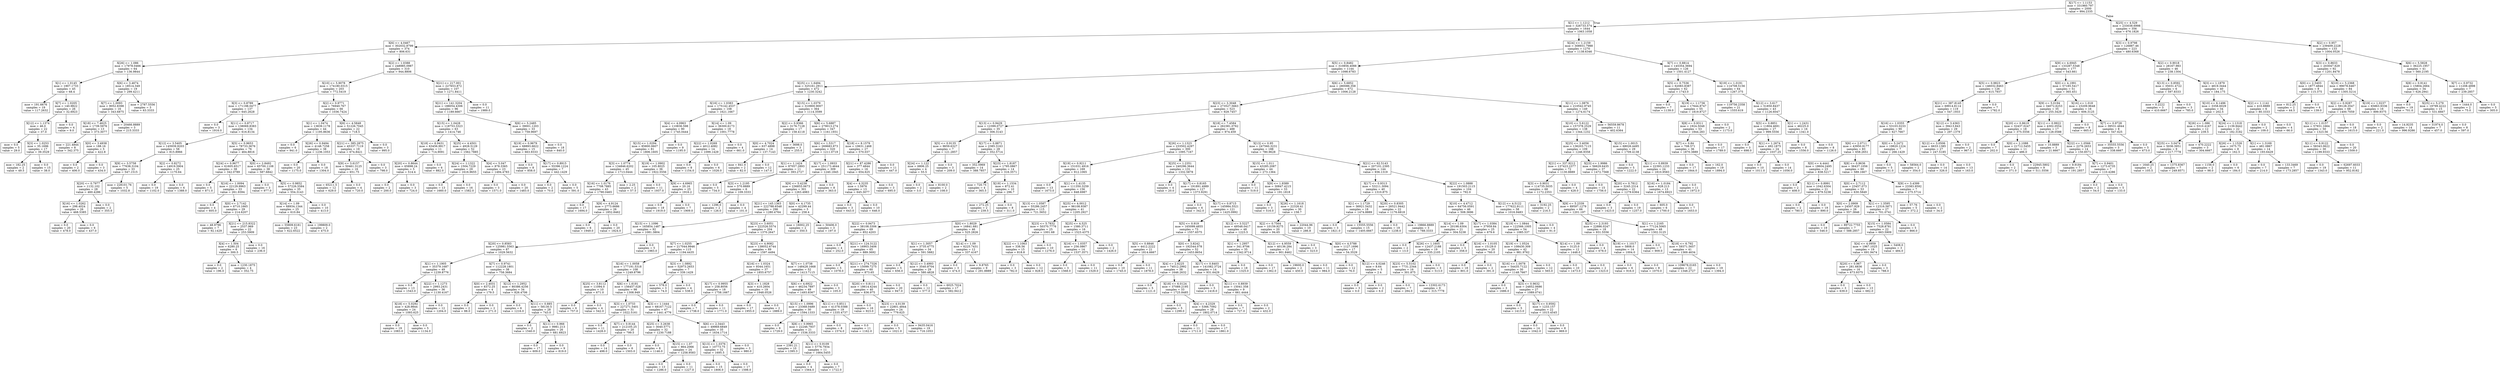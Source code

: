digraph Tree {
node [shape=box] ;
0 [label="X[17] <= 1.1153\nmse = 331960.797\nsamples = 2000\nvalue = 994.2335"] ;
1 [label="X[1] <= 1.1212\nmse = 326733.574\nsamples = 1644\nvalue = 1063.1058"] ;
0 -> 1 [labeldistance=2.5, labelangle=45, headlabel="True"] ;
2 [label="X[6] <= 4.0467\nmse = 302032.8799\nsamples = 374\nvalue = 806.631"] ;
1 -> 2 ;
3 [label="X[26] <= 1.086\nmse = 17978.0466\nsamples = 64\nvalue = 136.9844"] ;
2 -> 3 ;
4 [label="X[1] <= 1.0145\nmse = 1907.1733\nsamples = 45\nvalue = 68.4"] ;
3 -> 4 ;
5 [label="mse = 191.6676\nsamples = 19\nvalue = 117.2632"] ;
4 -> 5 ;
6 [label="X[7] <= 1.0205\nmse = 140.9822\nsamples = 26\nvalue = 32.6923"] ;
4 -> 6 ;
7 [label="X[12] <= 1.1374\nmse = 46.0\nsamples = 22\nvalue = 37.0"] ;
6 -> 7 ;
8 [label="mse = 0.0\nsamples = 5\nvalue = 29.0"] ;
7 -> 8 ;
9 [label="X[3] <= 1.0253\nmse = 35.1696\nsamples = 17\nvalue = 39.3529"] ;
7 -> 9 ;
10 [label="mse = 182.25\nsamples = 2\nvalue = 49.5"] ;
9 -> 10 ;
11 [label="mse = 0.0\nsamples = 15\nvalue = 38.0"] ;
9 -> 11 ;
12 [label="mse = 0.0\nsamples = 4\nvalue = 9.0"] ;
6 -> 12 ;
13 [label="X[6] <= 3.4674\nmse = 18514.349\nsamples = 19\nvalue = 299.4211"] ;
3 -> 13 ;
14 [label="X[7] <= 1.0093\nmse = 9052.8398\nsamples = 16\nvalue = 343.6875"] ;
13 -> 14 ;
15 [label="X[18] <= 7.4625\nmse = 1739.5976\nsamples = 13\nvalue = 373.3077"] ;
14 -> 15 ;
16 [label="mse = 221.4844\nsamples = 8\nvalue = 342.375"] ;
15 -> 16 ;
17 [label="X[0] <= 3.4938\nmse = 188.16\nsamples = 5\nvalue = 422.8"] ;
15 -> 17 ;
18 [label="mse = 0.0\nsamples = 2\nvalue = 406.0"] ;
17 -> 18 ;
19 [label="mse = 0.0\nsamples = 3\nvalue = 434.0"] ;
17 -> 19 ;
20 [label="mse = 20466.8889\nsamples = 3\nvalue = 215.3333"] ;
14 -> 20 ;
21 [label="mse = 2787.5556\nsamples = 3\nvalue = 63.3333"] ;
13 -> 21 ;
22 [label="X[2] <= 1.0388\nmse = 248985.0987\nsamples = 310\nvalue = 944.8806"] ;
2 -> 22 ;
23 [label="X[10] <= 5.9078\nmse = 174180.0315\nsamples = 203\nvalue = 772.5419"] ;
22 -> 23 ;
24 [label="X[3] <= 0.8789\nmse = 171198.0477\nsamples = 137\nvalue = 645.2628"] ;
23 -> 24 ;
25 [label="mse = 0.0\nsamples = 3\nvalue = 1916.0"] ;
24 -> 25 ;
26 [label="X[11] <= 0.8717\nmse = 138069.8383\nsamples = 134\nvalue = 616.8134"] ;
24 -> 26 ;
27 [label="X[12] <= 3.5405\nmse = 145939.9203\nsamples = 58\nvalue = 815.8966"] ;
26 -> 27 ;
28 [label="X[9] <= 3.5758\nmse = 77638.3104\nsamples = 33\nvalue = 547.1515"] ;
27 -> 28 ;
29 [label="X[20] <= 0.7977\nmse = 1132.102\nsamples = 28\nvalue = 460.4286"] ;
28 -> 29 ;
30 [label="X[16] <= 1.0262\nmse = 298.4024\nsamples = 26\nvalue = 468.5385"] ;
29 -> 30 ;
31 [label="mse = 0.0\nsamples = 20\nvalue = 478.0"] ;
30 -> 31 ;
32 [label="mse = 0.0\nsamples = 6\nvalue = 437.0"] ;
30 -> 32 ;
33 [label="mse = 0.0\nsamples = 2\nvalue = 355.0"] ;
29 -> 33 ;
34 [label="mse = 228101.76\nsamples = 5\nvalue = 1032.8"] ;
28 -> 34 ;
35 [label="X[2] <= 0.8272\nmse = 14919.5904\nsamples = 25\nvalue = 1170.64"] ;
27 -> 35 ;
36 [label="mse = 0.0\nsamples = 19\nvalue = 1102.0"] ;
35 -> 36 ;
37 [label="mse = 0.0\nsamples = 6\nvalue = 1388.0"] ;
35 -> 37 ;
38 [label="X[5] <= 0.9653\nmse = 78733.3676\nsamples = 76\nvalue = 464.8816"] ;
26 -> 38 ;
39 [label="X[24] <= 0.9677\nmse = 61605.6517\nsamples = 38\nvalue = 342.0789"] ;
38 -> 39 ;
40 [label="mse = 0.0\nsamples = 5\nvalue = 871.0"] ;
39 -> 40 ;
41 [label="X[16] <= 1.0094\nmse = 22129.9963\nsamples = 33\nvalue = 261.9394"] ;
39 -> 41 ;
42 [label="mse = 0.0\nsamples = 4\nvalue = 605.0"] ;
41 -> 42 ;
43 [label="X[0] <= 2.7142\nmse = 6710.1665\nsamples = 29\nvalue = 214.6207"] ;
41 -> 43 ;
44 [label="mse = 48.9796\nsamples = 7\nvalue = 92.1429"] ;
43 -> 44 ;
45 [label="X[21] <= 215.8322\nmse = 2537.969\nsamples = 22\nvalue = 253.5909"] ;
43 -> 45 ;
46 [label="X[4] <= 1.504\nmse = 6280.25\nsamples = 6\nvalue = 300.5"] ;
45 -> 46 ;
47 [label="mse = 0.0\nsamples = 2\nvalue = 196.0"] ;
46 -> 47 ;
48 [label="mse = 1230.1875\nsamples = 4\nvalue = 352.75"] ;
46 -> 48 ;
49 [label="mse = 0.0\nsamples = 16\nvalue = 236.0"] ;
45 -> 49 ;
50 [label="X[0] <= 2.8492\nmse = 65700.1108\nsamples = 38\nvalue = 587.6842"] ;
38 -> 50 ;
51 [label="mse = 0.0\nsamples = 3\nvalue = 977.0"] ;
50 -> 51 ;
52 [label="X[5] <= 0.9852\nmse = 57226.5584\nsamples = 35\nvalue = 554.3143"] ;
50 -> 52 ;
53 [label="X[14] <= 1.09\nmse = 68934.1344\nsamples = 25\nvalue = 610.84"] ;
52 -> 53 ;
54 [label="mse = 55809.6181\nsamples = 23\nvalue = 622.6522"] ;
53 -> 54 ;
55 [label="mse = 199809.0\nsamples = 2\nvalue = 475.0"] ;
53 -> 55 ;
56 [label="mse = 0.0\nsamples = 10\nvalue = 413.0"] ;
52 -> 56 ;
57 [label="X[2] <= 0.9771\nmse = 76940.767\nsamples = 66\nvalue = 1036.7424"] ;
23 -> 57 ;
58 [label="X[1] <= 1.0474\nmse = 13839.1178\nsamples = 44\nvalue = 1195.8636"] ;
57 -> 58 ;
59 [label="mse = 0.0\nsamples = 6\nvalue = 941.0"] ;
58 -> 59 ;
60 [label="X[26] <= 0.9494\nmse = 4148.7258\nsamples = 38\nvalue = 1236.1053"] ;
58 -> 60 ;
61 [label="mse = 0.0\nsamples = 20\nvalue = 1175.0"] ;
60 -> 61 ;
62 [label="mse = 0.0\nsamples = 18\nvalue = 1304.0"] ;
60 -> 62 ;
63 [label="X[6] <= 4.5848\nmse = 51226.7045\nsamples = 22\nvalue = 718.5"] ;
57 -> 63 ;
64 [label="X[21] <= 385.2875\nmse = 45337.7119\nsamples = 19\nvalue = 674.8421"] ;
63 -> 64 ;
65 [label="X[9] <= 3.6157\nmse = 50461.3125\nsamples = 16\nvalue = 651.75"] ;
64 -> 65 ;
66 [label="mse = 65211.5\nsamples = 12\nvalue = 629.0"] ;
65 -> 66 ;
67 [label="mse = 0.0\nsamples = 4\nvalue = 720.0"] ;
65 -> 67 ;
68 [label="mse = 0.0\nsamples = 3\nvalue = 798.0"] ;
64 -> 68 ;
69 [label="mse = 0.0\nsamples = 3\nvalue = 995.0"] ;
63 -> 69 ;
70 [label="X[21] <= 217.001\nmse = 227653.872\nsamples = 107\nvalue = 1271.8411"] ;
22 -> 70 ;
71 [label="X[21] <= 141.3204\nmse = 188054.4306\nsamples = 96\nvalue = 1189.6667"] ;
70 -> 71 ;
72 [label="X[15] <= 1.0428\nmse = 118753.3323\nsamples = 63\nvalue = 1414.746"] ;
71 -> 72 ;
73 [label="X[18] <= 6.9431\nmse = 63456.9917\nsamples = 11\nvalue = 714.9091"] ;
72 -> 73 ;
74 [label="X[20] <= 0.8644\nmse = 65898.24\nsamples = 5\nvalue = 514.4"] ;
73 -> 74 ;
75 [label="mse = 0.0\nsamples = 2\nvalue = 200.0"] ;
74 -> 75 ;
76 [label="mse = 0.0\nsamples = 3\nvalue = 724.0"] ;
74 -> 76 ;
77 [label="mse = 0.0\nsamples = 6\nvalue = 882.0"] ;
73 -> 77 ;
78 [label="X[25] <= 4.4501\nmse = 4928.5129\nsamples = 52\nvalue = 1562.7885"] ;
72 -> 78 ;
79 [label="X[24] <= 1.1322\nmse = 1504.7229\nsamples = 29\nvalue = 1616.9655"] ;
78 -> 79 ;
80 [label="mse = 0.0\nsamples = 13\nvalue = 1660.0"] ;
79 -> 80 ;
81 [label="mse = 0.0\nsamples = 16\nvalue = 1582.0"] ;
79 -> 81 ;
82 [label="X[4] <= 5.047\nmse = 878.3365\nsamples = 23\nvalue = 1494.4783"] ;
78 -> 82 ;
83 [label="mse = 0.0\nsamples = 3\nvalue = 1571.0"] ;
82 -> 83 ;
84 [label="mse = 0.0\nsamples = 20\nvalue = 1483.0"] ;
82 -> 84 ;
85 [label="X[6] <= 5.2485\nmse = 39001.1203\nsamples = 33\nvalue = 759.9697"] ;
71 -> 85 ;
86 [label="X[19] <= 0.9679\nmse = 68893.6622\nsamples = 15\nvalue = 663.9333"] ;
85 -> 86 ;
87 [label="mse = 0.0\nsamples = 8\nvalue = 858.0"] ;
86 -> 87 ;
88 [label="X[17] <= 0.8915\nmse = 55396.1224\nsamples = 7\nvalue = 442.1429"] ;
86 -> 88 ;
89 [label="mse = 0.0\nsamples = 2\nvalue = 70.0"] ;
88 -> 89 ;
90 [label="mse = 0.0\nsamples = 5\nvalue = 591.0"] ;
88 -> 90 ;
91 [label="mse = 0.0\nsamples = 18\nvalue = 840.0"] ;
85 -> 91 ;
92 [label="mse = 0.0\nsamples = 11\nvalue = 1989.0"] ;
70 -> 92 ;
93 [label="X[24] <= 1.2159\nmse = 308931.7988\nsamples = 1270\nvalue = 1138.6346"] ;
1 -> 93 ;
94 [label="X[5] <= 0.8482\nmse = 310856.4088\nsamples = 1144\nvalue = 1098.6783"] ;
93 -> 94 ;
95 [label="X[25] <= 1.6494\nmse = 325161.2911\nsamples = 472\nvalue = 1230.3242"] ;
94 -> 95 ;
96 [label="X[16] <= 1.0383\nmse = 175142.4537\nsamples = 108\nvalue = 1621.1667"] ;
95 -> 96 ;
97 [label="X[4] <= 4.0963\nmse = 110836.598\nsamples = 90\nvalue = 1745.0444"] ;
96 -> 97 ;
98 [label="X[15] <= 1.0294\nmse = 85800.0607\nsamples = 81\nvalue = 1806.1605"] ;
97 -> 98 ;
99 [label="X[3] <= 1.0774\nmse = 134846.6202\nsamples = 45\nvalue = 1713.0444"] ;
98 -> 99 ;
100 [label="X[16] <= 1.0176\nmse = 7708.7885\nsamples = 43\nvalue = 1790.0465"] ;
99 -> 100 ;
101 [label="mse = 0.0\nsamples = 17\nvalue = 1694.0"] ;
100 -> 101 ;
102 [label="X[9] <= 4.9124\nmse = 2773.6686\nsamples = 26\nvalue = 1852.8462"] ;
100 -> 102 ;
103 [label="mse = 0.0\nsamples = 6\nvalue = 1949.0"] ;
102 -> 103 ;
104 [label="mse = 0.0\nsamples = 20\nvalue = 1824.0"] ;
102 -> 104 ;
105 [label="mse = 2.25\nsamples = 2\nvalue = 57.5"] ;
99 -> 105 ;
106 [label="X[19] <= 1.0902\nmse = 105.8025\nsamples = 36\nvalue = 1922.5556"] ;
98 -> 106 ;
107 [label="mse = 0.0\nsamples = 11\nvalue = 1937.0"] ;
106 -> 107 ;
108 [label="X[9] <= 4.6965\nmse = 20.16\nsamples = 25\nvalue = 1916.2"] ;
106 -> 108 ;
109 [label="mse = 0.0\nsamples = 18\nvalue = 1919.0"] ;
108 -> 109 ;
110 [label="mse = 0.0\nsamples = 7\nvalue = 1909.0"] ;
108 -> 110 ;
111 [label="mse = 0.0\nsamples = 9\nvalue = 1195.0"] ;
97 -> 111 ;
112 [label="X[14] <= 1.09\nmse = 36300.6173\nsamples = 18\nvalue = 1001.7778"] ;
96 -> 112 ;
113 [label="X[22] <= 1.0269\nmse = 4012.4082\nsamples = 14\nvalue = 1099.1429"] ;
112 -> 113 ;
114 [label="mse = 0.0\nsamples = 8\nvalue = 1154.0"] ;
113 -> 114 ;
115 [label="mse = 0.0\nsamples = 6\nvalue = 1026.0"] ;
113 -> 115 ;
116 [label="mse = 0.0\nsamples = 4\nvalue = 661.0"] ;
112 -> 116 ;
117 [label="X[15] <= 1.0379\nmse = 310900.9007\nsamples = 364\nvalue = 1114.3599"] ;
95 -> 117 ;
118 [label="X[2] <= 0.9366\nmse = 3176.7128\nsamples = 17\nvalue = 158.4118"] ;
117 -> 118 ;
119 [label="X[0] <= 4.7024\nmse = 637.4898\nsamples = 14\nvalue = 137.7143"] ;
118 -> 119 ;
120 [label="mse = 841.0\nsamples = 2\nvalue = 82.0"] ;
119 -> 120 ;
121 [label="mse = 0.0\nsamples = 12\nvalue = 147.0"] ;
119 -> 121 ;
122 [label="mse = 3698.0\nsamples = 3\nvalue = 255.0"] ;
118 -> 122 ;
123 [label="X[6] <= 5.6887\nmse = 279013.274\nsamples = 347\nvalue = 1161.1931"] ;
117 -> 123 ;
124 [label="X[6] <= 1.5317\nmse = 269683.973\nsamples = 320\nvalue = 1211.0719"] ;
123 -> 124 ;
125 [label="X[1] <= 1.1424\nmse = 97057.2893\nsamples = 11\nvalue = 393.2727"] ;
124 -> 125 ;
126 [label="mse = 0.0\nsamples = 5\nvalue = 734.0"] ;
125 -> 126 ;
127 [label="X[3] <= 1.2195\nmse = 570.8889\nsamples = 6\nvalue = 109.3333"] ;
125 -> 127 ;
128 [label="mse = 1296.0\nsamples = 2\nvalue = 126.0"] ;
127 -> 128 ;
129 [label="mse = 0.0\nsamples = 4\nvalue = 101.0"] ;
127 -> 129 ;
130 [label="X[17] <= 1.0933\nmse = 251173.4644\nsamples = 309\nvalue = 1240.1845"] ;
124 -> 130 ;
131 [label="X[9] <= 5.4238\nmse = 236855.0673\nsamples = 301\nvalue = 1263.4983"] ;
130 -> 131 ;
132 [label="X[21] <= 145.1363\nmse = 222788.6548\nsamples = 296\nvalue = 1280.4764"] ;
131 -> 132 ;
133 [label="X[15] <= 1.1096\nmse = 165854.1487\nsamples = 92\nvalue = 1081.3804"] ;
132 -> 133 ;
134 [label="X[20] <= 0.8583\nmse = 125981.5563\nsamples = 87\nvalue = 1029.5632"] ;
133 -> 134 ;
135 [label="X[1] <= 1.1905\nmse = 35379.1687\nsamples = 49\nvalue = 1239.8776"] ;
134 -> 135 ;
136 [label="mse = 0.0\nsamples = 13\nvalue = 1543.0"] ;
135 -> 136 ;
137 [label="X[22] <= 1.1273\nmse = 2993.2431\nsamples = 36\nvalue = 1130.4167"] ;
135 -> 137 ;
138 [label="X[18] <= 5.0292\nmse = 428.9844\nsamples = 24\nvalue = 1093.625"] ;
137 -> 138 ;
139 [label="mse = 0.0\nsamples = 19\nvalue = 1083.0"] ;
138 -> 139 ;
140 [label="mse = 0.0\nsamples = 5\nvalue = 1134.0"] ;
138 -> 140 ;
141 [label="mse = 0.0\nsamples = 12\nvalue = 1204.0"] ;
137 -> 141 ;
142 [label="X[7] <= 0.9741\nmse = 112228.1801\nsamples = 38\nvalue = 758.3684"] ;
134 -> 142 ;
143 [label="X[0] <= 2.4031\nmse = 8372.25\nsamples = 4\nvalue = 179.5"] ;
142 -> 143 ;
144 [label="mse = 0.0\nsamples = 2\nvalue = 88.0"] ;
143 -> 144 ;
145 [label="mse = 0.0\nsamples = 2\nvalue = 271.0"] ;
143 -> 145 ;
146 [label="X[12] <= 1.2952\nmse = 80386.4256\nsamples = 34\nvalue = 826.4706"] ;
142 -> 146 ;
147 [label="mse = 0.0\nsamples = 6\nvalue = 1216.0"] ;
146 -> 147 ;
148 [label="X[11] <= 0.885\nmse = 58130.5\nsamples = 28\nvalue = 743.0"] ;
146 -> 148 ;
149 [label="mse = 0.0\nsamples = 2\nvalue = 1540.0"] ;
148 -> 149 ;
150 [label="X[11] <= 0.966\nmse = 9981.213\nsamples = 26\nvalue = 681.6923"] ;
148 -> 150 ;
151 [label="mse = 0.0\nsamples = 17\nvalue = 609.0"] ;
150 -> 151 ;
152 [label="mse = 0.0\nsamples = 9\nvalue = 819.0"] ;
150 -> 152 ;
153 [label="mse = 0.0\nsamples = 5\nvalue = 1983.0"] ;
133 -> 153 ;
154 [label="X[23] <= 3.6051\nmse = 222526.5574\nsamples = 204\nvalue = 1370.2647"] ;
132 -> 154 ;
155 [label="X[7] <= 1.0255\nmse = 217044.9946\nsamples = 115\nvalue = 1194.4435"] ;
154 -> 155 ;
156 [label="X[16] <= 1.0058\nmse = 177191.5318\nsamples = 108\nvalue = 1249.8796"] ;
155 -> 156 ;
157 [label="X[25] <= 3.8112\nmse = 11094.0\nsamples = 10\nvalue = 671.0"] ;
156 -> 157 ;
158 [label="mse = 0.0\nsamples = 6\nvalue = 757.0"] ;
157 -> 158 ;
159 [label="mse = 0.0\nsamples = 4\nvalue = 542.0"] ;
157 -> 159 ;
160 [label="X[6] <= 1.6181\nmse = 156457.028\nsamples = 98\nvalue = 1308.949"] ;
156 -> 160 ;
161 [label="X[3] <= 1.0733\nmse = 227271.5401\nsamples = 31\nvalue = 1022.5161"] ;
160 -> 161 ;
162 [label="mse = 0.0\nsamples = 11\nvalue = 1428.0"] ;
161 -> 162 ;
163 [label="X[7] <= 0.9144\nmse = 212105.25\nsamples = 20\nvalue = 799.5"] ;
161 -> 163 ;
164 [label="mse = 0.0\nsamples = 14\nvalue = 498.0"] ;
163 -> 164 ;
165 [label="mse = 0.0\nsamples = 6\nvalue = 1503.0"] ;
163 -> 165 ;
166 [label="X[3] <= 1.1444\nmse = 68167.7122\nsamples = 67\nvalue = 1441.4776"] ;
160 -> 166 ;
167 [label="X[25] <= 3.2638\nmse = 3040.5771\nsamples = 32\nvalue = 1230.7188"] ;
166 -> 167 ;
168 [label="mse = 0.0\nsamples = 8\nvalue = 1146.0"] ;
167 -> 168 ;
169 [label="X[15] <= 1.07\nmse = 864.2066\nsamples = 24\nvalue = 1258.9583"] ;
167 -> 169 ;
170 [label="mse = 0.0\nsamples = 13\nvalue = 1286.0"] ;
169 -> 170 ;
171 [label="mse = 0.0\nsamples = 11\nvalue = 1227.0"] ;
169 -> 171 ;
172 [label="X[6] <= 2.3443\nmse = 49969.6849\nsamples = 35\nvalue = 1634.1714"] ;
166 -> 172 ;
173 [label="X[13] <= 1.0376\nmse = 10773.75\nsamples = 32\nvalue = 1695.5"] ;
172 -> 173 ;
174 [label="mse = 0.0\nsamples = 15\nvalue = 1806.0"] ;
173 -> 174 ;
175 [label="mse = 0.0\nsamples = 17\nvalue = 1598.0"] ;
173 -> 175 ;
176 [label="mse = 0.0\nsamples = 3\nvalue = 980.0"] ;
172 -> 176 ;
177 [label="X[3] <= 1.0892\nmse = 52973.2653\nsamples = 7\nvalue = 339.1429"] ;
155 -> 177 ;
178 [label="mse = 578.0\nsamples = 3\nvalue = 74.0"] ;
177 -> 178 ;
179 [label="mse = 0.0\nsamples = 4\nvalue = 538.0"] ;
177 -> 179 ;
180 [label="X[23] <= 4.9082\nmse = 138052.6744\nsamples = 89\nvalue = 1597.4494"] ;
154 -> 180 ;
181 [label="X[16] <= 1.0324\nmse = 9344.1651\nsamples = 37\nvalue = 1855.6757"] ;
180 -> 181 ;
182 [label="X[17] <= 0.9955\nmse = 258.8056\nsamples = 18\nvalue = 1758.1667"] ;
181 -> 182 ;
183 [label="mse = 0.0\nsamples = 7\nvalue = 1738.0"] ;
182 -> 183 ;
184 [label="mse = 0.0\nsamples = 11\nvalue = 1771.0"] ;
182 -> 184 ;
185 [label="X[3] <= 1.1828\nmse = 410.2604\nsamples = 19\nvalue = 1948.0526"] ;
181 -> 185 ;
186 [label="mse = 0.0\nsamples = 17\nvalue = 1955.0"] ;
185 -> 186 ;
187 [label="mse = 0.0\nsamples = 2\nvalue = 1889.0"] ;
185 -> 187 ;
188 [label="X[7] <= 1.0738\nmse = 148428.1668\nsamples = 52\nvalue = 1413.7115"] ;
180 -> 188 ;
189 [label="X[6] <= 4.6922\nmse = 46234.7897\nsamples = 49\nvalue = 1493.8367"] ;
188 -> 189 ;
190 [label="X[15] <= 1.0996\nmse = 23368.0489\nsamples = 30\nvalue = 1594.1333"] ;
189 -> 190 ;
191 [label="mse = 0.0\nsamples = 9\nvalue = 1729.0"] ;
190 -> 191 ;
192 [label="X[8] <= 0.9965\nmse = 22246.7937\nsamples = 21\nvalue = 1536.3333"] ;
190 -> 192 ;
193 [label="mse = 2391.21\nsamples = 10\nvalue = 1395.3"] ;
192 -> 193 ;
194 [label="X[11] <= 0.9109\nmse = 5776.7934\nsamples = 11\nvalue = 1664.5455"] ;
192 -> 194 ;
195 [label="mse = 0.0\nsamples = 4\nvalue = 1564.0"] ;
194 -> 195 ;
196 [label="mse = 0.0\nsamples = 7\nvalue = 1722.0"] ;
194 -> 196 ;
197 [label="X[11] <= 0.8511\nmse = 41378.0388\nsamples = 19\nvalue = 1335.4737"] ;
189 -> 197 ;
198 [label="mse = 0.0\nsamples = 8\nvalue = 1574.0"] ;
197 -> 198 ;
199 [label="mse = 0.0\nsamples = 11\nvalue = 1162.0"] ;
197 -> 199 ;
200 [label="mse = 0.0\nsamples = 3\nvalue = 105.0"] ;
188 -> 200 ;
201 [label="X[0] <= 4.1735\nmse = 42299.44\nsamples = 5\nvalue = 258.4"] ;
131 -> 201 ;
202 [label="mse = 16002.25\nsamples = 2\nvalue = 350.5"] ;
201 -> 202 ;
203 [label="mse = 50406.0\nsamples = 3\nvalue = 197.0"] ;
201 -> 203 ;
204 [label="mse = 0.0\nsamples = 8\nvalue = 363.0"] ;
130 -> 204 ;
205 [label="X[18] <= 8.1579\nmse = 10631.1468\nsamples = 27\nvalue = 570.037"] ;
123 -> 205 ;
206 [label="X[21] <= 87.4286\nmse = 377.4844\nsamples = 16\nvalue = 654.625"] ;
205 -> 206 ;
207 [label="X[4] <= 4.3235\nmse = 1.5976\nsamples = 13\nvalue = 645.3077"] ;
206 -> 207 ;
208 [label="mse = 0.0\nsamples = 3\nvalue = 643.0"] ;
207 -> 208 ;
209 [label="mse = 0.0\nsamples = 10\nvalue = 646.0"] ;
207 -> 209 ;
210 [label="mse = 0.0\nsamples = 3\nvalue = 695.0"] ;
206 -> 210 ;
211 [label="mse = 0.0\nsamples = 11\nvalue = 447.0"] ;
205 -> 211 ;
212 [label="X[6] <= 5.6852\nmse = 280086.358\nsamples = 672\nvalue = 1006.2128"] ;
94 -> 212 ;
213 [label="X[23] <= 3.3048\nmse = 273527.5663\nsamples = 523\nvalue = 929.7457"] ;
212 -> 213 ;
214 [label="X[13] <= 0.9429\nmse = 12399.0727\nsamples = 35\nvalue = 306.3143"] ;
213 -> 214 ;
215 [label="X[5] <= 0.9135\nmse = 9659.6327\nsamples = 7\nvalue = 121.2857"] ;
214 -> 215 ;
216 [label="X[24] <= 1.122\nmse = 6806.25\nsamples = 4\nvalue = 55.5"] ;
215 -> 216 ;
217 [label="mse = 0.0\nsamples = 2\nvalue = 3.0"] ;
216 -> 217 ;
218 [label="mse = 8100.0\nsamples = 2\nvalue = 108.0"] ;
216 -> 218 ;
219 [label="mse = 0.0\nsamples = 3\nvalue = 209.0"] ;
215 -> 219 ;
220 [label="X[17] <= 0.8871\nmse = 2385.3163\nsamples = 28\nvalue = 352.5714"] ;
214 -> 220 ;
221 [label="mse = 352.5969\nsamples = 14\nvalue = 388.7857"] ;
220 -> 221 ;
222 [label="X[23] <= 1.8187\nmse = 1795.0867\nsamples = 14\nvalue = 316.3571"] ;
220 -> 222 ;
223 [label="mse = 720.75\nsamples = 4\nvalue = 365.5"] ;
222 -> 223 ;
224 [label="X[19] <= 1.1534\nmse = 872.41\nsamples = 10\nvalue = 296.7"] ;
222 -> 224 ;
225 [label="mse = 272.25\nsamples = 2\nvalue = 239.5"] ;
224 -> 225 ;
226 [label="mse = 0.0\nsamples = 8\nvalue = 311.0"] ;
224 -> 226 ;
227 [label="X[18] <= 7.4584\nmse = 262381.0762\nsamples = 488\nvalue = 974.459"] ;
213 -> 227 ;
228 [label="X[26] <= 1.1323\nmse = 233502.4297\nsamples = 300\nvalue = 1095.7167"] ;
227 -> 228 ;
229 [label="X[19] <= 0.9211\nmse = 151031.4916\nsamples = 169\nvalue = 912.1065"] ;
228 -> 229 ;
230 [label="mse = 0.0\nsamples = 13\nvalue = 1673.0"] ;
229 -> 230 ;
231 [label="X[1] <= 1.4135\nmse = 111350.3259\nsamples = 156\nvalue = 848.6987"] ;
229 -> 231 ;
232 [label="X[13] <= 1.0587\nmse = 55286.2457\nsamples = 115\nvalue = 721.5652"] ;
231 -> 232 ;
233 [label="X[22] <= 0.9473\nmse = 38108.3306\nsamples = 69\nvalue = 852.4203"] ;
232 -> 233 ;
234 [label="mse = 0.0\nsamples = 4\nvalue = 252.0"] ;
233 -> 234 ;
235 [label="X[21] <= 124.3122\nmse = 16903.3406\nsamples = 65\nvalue = 889.3692"] ;
233 -> 235 ;
236 [label="mse = 0.0\nsamples = 5\nvalue = 1078.0"] ;
235 -> 236 ;
237 [label="X[21] <= 274.7326\nmse = 15099.7275\nsamples = 60\nvalue = 873.65"] ;
235 -> 237 ;
238 [label="X[20] <= 0.8111\nmse = 18614.4244\nsamples = 40\nvalue = 836.975"] ;
237 -> 238 ;
239 [label="mse = 0.0\nsamples = 16\nvalue = 923.0"] ;
238 -> 239 ;
240 [label="X[23] <= 4.0139\nmse = 22801.4844\nsamples = 24\nvalue = 779.625"] ;
238 -> 240 ;
241 [label="mse = 0.0\nsamples = 5\nvalue = 1021.0"] ;
240 -> 241 ;
242 [label="mse = 9435.0416\nsamples = 19\nvalue = 716.1053"] ;
240 -> 242 ;
243 [label="mse = 0.0\nsamples = 20\nvalue = 947.0"] ;
237 -> 243 ;
244 [label="X[0] <= 1.8029\nmse = 16841.681\nsamples = 46\nvalue = 525.2826"] ;
232 -> 244 ;
245 [label="X[1] <= 1.3057\nmse = 3735.4775\nsamples = 34\nvalue = 591.5882"] ;
244 -> 245 ;
246 [label="mse = 0.0\nsamples = 5\nvalue = 656.0"] ;
245 -> 246 ;
247 [label="X[12] <= 3.4993\nmse = 3540.8704\nsamples = 29\nvalue = 580.4828"] ;
245 -> 247 ;
248 [label="mse = 0.0\nsamples = 12\nvalue = 577.0"] ;
247 -> 248 ;
249 [label="mse = 6025.7024\nsamples = 17\nvalue = 582.9412"] ;
247 -> 249 ;
250 [label="X[14] <= 1.09\nmse = 6225.7431\nsamples = 12\nvalue = 337.4167"] ;
244 -> 250 ;
251 [label="mse = 0.0\nsamples = 3\nvalue = 474.0"] ;
250 -> 251 ;
252 [label="mse = 9.8765\nsamples = 9\nvalue = 291.8889"] ;
250 -> 252 ;
253 [label="X[25] <= 4.0012\nmse = 96108.9387\nsamples = 41\nvalue = 1205.2927"] ;
231 -> 253 ;
254 [label="X[23] <= 5.7832\nmse = 50370.7776\nsamples = 25\nvalue = 1001.68"] ;
253 -> 254 ;
255 [label="X[22] <= 1.1063\nmse = 338.56\nsamples = 15\nvalue = 818.8"] ;
254 -> 255 ;
256 [label="mse = 0.0\nsamples = 3\nvalue = 782.0"] ;
255 -> 256 ;
257 [label="mse = 0.0\nsamples = 12\nvalue = 828.0"] ;
255 -> 257 ;
258 [label="mse = 0.0\nsamples = 10\nvalue = 1276.0"] ;
254 -> 258 ;
259 [label="X[25] <= 4.525\nmse = 1580.3711\nsamples = 16\nvalue = 1523.4375"] ;
253 -> 259 ;
260 [label="X[16] <= 1.0357\nmse = 256.0867\nsamples = 14\nvalue = 1537.3571"] ;
259 -> 260 ;
261 [label="mse = 0.0\nsamples = 3\nvalue = 1568.0"] ;
260 -> 261 ;
262 [label="mse = 0.0\nsamples = 11\nvalue = 1529.0"] ;
260 -> 262 ;
263 [label="mse = 0.0\nsamples = 2\nvalue = 1426.0"] ;
259 -> 263 ;
264 [label="X[25] <= 1.2351\nmse = 240296.3644\nsamples = 131\nvalue = 1332.5878"] ;
228 -> 264 ;
265 [label="mse = 0.0\nsamples = 4\nvalue = 20.0"] ;
264 -> 265 ;
266 [label="X[17] <= 0.8165\nmse = 191891.4989\nsamples = 127\nvalue = 1373.9291"] ;
264 -> 266 ;
267 [label="mse = 0.0\nsamples = 6\nvalue = 342.0"] ;
266 -> 267 ;
268 [label="X[17] <= 0.8715\nmse = 145984.5521\nsamples = 121\nvalue = 1425.0992"] ;
266 -> 268 ;
269 [label="X[5] <= 0.919\nmse = 165099.4855\nsamples = 73\nvalue = 1557.6575"] ;
268 -> 269 ;
270 [label="X[5] <= 0.8846\nmse = 4412.2222\nsamples = 21\nvalue = 1814.6667"] ;
269 -> 270 ;
271 [label="mse = 0.0\nsamples = 10\nvalue = 1745.0"] ;
270 -> 271 ;
272 [label="mse = 0.0\nsamples = 11\nvalue = 1878.0"] ;
270 -> 272 ;
273 [label="X[0] <= 3.8242\nmse = 192544.078\nsamples = 52\nvalue = 1453.8654"] ;
269 -> 273 ;
274 [label="X[4] <= 2.6225\nmse = 74012.2992\nsamples = 38\nvalue = 1646.2632"] ;
273 -> 274 ;
275 [label="mse = 0.0\nsamples = 5\nvalue = 1121.0"] ;
274 -> 275 ;
276 [label="X[18] <= 6.0124\nmse = 37089.2195\nsamples = 33\nvalue = 1725.8485"] ;
274 -> 276 ;
277 [label="mse = 0.0\nsamples = 5\nvalue = 1299.0"] ;
276 -> 277 ;
278 [label="X[4] <= 4.2329\nmse = 5366.7092\nsamples = 28\nvalue = 1802.0714"] ;
276 -> 278 ;
279 [label="mse = 0.0\nsamples = 11\nvalue = 1711.0"] ;
278 -> 279 ;
280 [label="mse = 0.0\nsamples = 17\nvalue = 1861.0"] ;
278 -> 280 ;
281 [label="X[17] <= 0.8403\nmse = 141082.3724\nsamples = 14\nvalue = 931.6429"] ;
273 -> 281 ;
282 [label="mse = 0.0\nsamples = 5\nvalue = 1418.0"] ;
281 -> 282 ;
283 [label="X[11] <= 0.8939\nmse = 15041.358\nsamples = 9\nvalue = 661.4444"] ;
281 -> 283 ;
284 [label="mse = 0.0\nsamples = 7\nvalue = 727.0"] ;
283 -> 284 ;
285 [label="mse = 0.0\nsamples = 2\nvalue = 432.0"] ;
283 -> 285 ;
286 [label="X[12] <= 3.5227\nmse = 49548.0417\nsamples = 48\nvalue = 1223.5"] ;
268 -> 286 ;
287 [label="X[1] <= 1.2957\nmse = 341.9706\nsamples = 35\nvalue = 1342.9714"] ;
286 -> 287 ;
288 [label="mse = 0.0\nsamples = 18\nvalue = 1325.0"] ;
287 -> 288 ;
289 [label="mse = 0.0\nsamples = 17\nvalue = 1362.0"] ;
287 -> 289 ;
290 [label="X[12] <= 4.9559\nmse = 40136.284\nsamples = 13\nvalue = 901.8462"] ;
286 -> 290 ;
291 [label="mse = 19600.0\nsamples = 2\nvalue = 450.0"] ;
290 -> 291 ;
292 [label="mse = 0.0\nsamples = 11\nvalue = 984.0"] ;
290 -> 292 ;
293 [label="X[13] <= 0.95\nmse = 247560.3231\nsamples = 188\nvalue = 780.9628"] ;
227 -> 293 ;
294 [label="X[15] <= 1.011\nmse = 43285.2087\nsamples = 44\nvalue = 273.1364"] ;
293 -> 294 ;
295 [label="mse = 0.0\nsamples = 11\nvalue = 519.0"] ;
294 -> 295 ;
296 [label="X[9] <= 1.9389\nmse = 30847.4215\nsamples = 33\nvalue = 191.1818"] ;
294 -> 296 ;
297 [label="mse = 0.0\nsamples = 3\nvalue = 516.0"] ;
296 -> 297 ;
298 [label="X[26] <= 1.1618\nmse = 22326.41\nsamples = 30\nvalue = 158.7"] ;
296 -> 298 ;
299 [label="X[2] <= 0.7564\nmse = 10159.9275\nsamples = 20\nvalue = 94.65"] ;
298 -> 299 ;
300 [label="mse = 0.0\nsamples = 3\nvalue = 323.0"] ;
299 -> 300 ;
301 [label="X[0] <= 4.5788\nmse = 1127.1696\nsamples = 17\nvalue = 54.3529"] ;
299 -> 301 ;
302 [label="mse = 0.0\nsamples = 12\nvalue = 76.0"] ;
301 -> 302 ;
303 [label="X[12] <= 4.0246\nmse = 8.64\nsamples = 5\nvalue = 2.4"] ;
301 -> 303 ;
304 [label="mse = 0.0\nsamples = 3\nvalue = 0.0"] ;
303 -> 304 ;
305 [label="mse = 0.0\nsamples = 2\nvalue = 6.0"] ;
303 -> 305 ;
306 [label="mse = 22044.96\nsamples = 10\nvalue = 286.8"] ;
298 -> 306 ;
307 [label="X[21] <= 62.5143\nmse = 207101.2395\nsamples = 144\nvalue = 936.1319"] ;
293 -> 307 ;
308 [label="X[17] <= 0.9313\nmse = 53211.3094\nsamples = 40\nvalue = 1310.875"] ;
307 -> 308 ;
309 [label="X[1] <= 1.1729\nmse = 36921.5432\nsamples = 18\nvalue = 1474.8889"] ;
308 -> 309 ;
310 [label="mse = 0.0\nsamples = 3\nvalue = 1821.0"] ;
309 -> 310 ;
311 [label="mse = 15555.5556\nsamples = 15\nvalue = 1405.6667"] ;
309 -> 311 ;
312 [label="X[20] <= 0.8305\nmse = 26521.9442\nsamples = 22\nvalue = 1176.6818"] ;
308 -> 312 ;
313 [label="mse = 0.0\nsamples = 19\nvalue = 1238.0"] ;
312 -> 313 ;
314 [label="mse = 19866.8889\nsamples = 3\nvalue = 788.3333"] ;
312 -> 314 ;
315 [label="X[22] <= 1.0888\nmse = 191503.2115\nsamples = 104\nvalue = 792.0"] ;
307 -> 315 ;
316 [label="X[10] <= 4.4712\nmse = 64756.0591\nsamples = 46\nvalue = 508.3696"] ;
315 -> 316 ;
317 [label="X[14] <= 1.09\nmse = 20198.6304\nsamples = 21\nvalue = 304.5238"] ;
316 -> 317 ;
318 [label="mse = 0.0\nsamples = 2\nvalue = 13.0"] ;
317 -> 318 ;
319 [label="X[26] <= 1.1605\nmse = 12437.2188\nsamples = 19\nvalue = 335.2105"] ;
317 -> 319 ;
320 [label="X[23] <= 5.5102\nmse = 7731.2344\nsamples = 16\nvalue = 301.875"] ;
319 -> 320 ;
321 [label="mse = 0.0\nsamples = 7\nvalue = 284.0"] ;
320 -> 321 ;
322 [label="mse = 13302.6173\nsamples = 9\nvalue = 315.7778"] ;
320 -> 322 ;
323 [label="mse = 0.0\nsamples = 3\nvalue = 513.0"] ;
319 -> 323 ;
324 [label="X[17] <= 1.0384\nmse = 37959.84\nsamples = 25\nvalue = 679.6"] ;
316 -> 324 ;
325 [label="mse = 0.0\nsamples = 5\nvalue = 358.0"] ;
324 -> 325 ;
326 [label="X[16] <= 1.0105\nmse = 15129.0\nsamples = 20\nvalue = 760.0"] ;
324 -> 326 ;
327 [label="mse = 0.0\nsamples = 18\nvalue = 801.0"] ;
326 -> 327 ;
328 [label="mse = 0.0\nsamples = 2\nvalue = 391.0"] ;
326 -> 328 ;
329 [label="X[12] <= 4.5122\nmse = 177622.9111\nsamples = 58\nvalue = 1016.9483"] ;
315 -> 329 ;
330 [label="X[19] <= 1.0844\nmse = 122566.1005\nsamples = 54\nvalue = 1085.537"] ;
329 -> 330 ;
331 [label="X[19] <= 1.0524\nmse = 108430.309\nsamples = 42\nvalue = 981.9762"] ;
330 -> 331 ;
332 [label="X[16] <= 1.0078\nmse = 54435.7122\nsamples = 30\nvalue = 1148.7667"] ;
331 -> 332 ;
333 [label="mse = 0.0\nsamples = 3\nvalue = 1686.0"] ;
332 -> 333 ;
334 [label="X[3] <= 0.9632\nmse = 24852.0686\nsamples = 27\nvalue = 1089.0741"] ;
332 -> 334 ;
335 [label="mse = 0.0\nsamples = 5\nvalue = 1413.0"] ;
334 -> 335 ;
336 [label="X[17] <= 0.9592\nmse = 1233.157\nsamples = 22\nvalue = 1015.4545"] ;
334 -> 336 ;
337 [label="mse = 0.0\nsamples = 14\nvalue = 1042.0"] ;
336 -> 337 ;
338 [label="mse = 0.0\nsamples = 8\nvalue = 969.0"] ;
336 -> 338 ;
339 [label="mse = 0.0\nsamples = 12\nvalue = 565.0"] ;
331 -> 339 ;
340 [label="X[14] <= 1.09\nmse = 3125.0\nsamples = 12\nvalue = 1448.0"] ;
330 -> 340 ;
341 [label="mse = 0.0\nsamples = 10\nvalue = 1473.0"] ;
340 -> 341 ;
342 [label="mse = 0.0\nsamples = 2\nvalue = 1323.0"] ;
340 -> 342 ;
343 [label="mse = 0.0\nsamples = 4\nvalue = 91.0"] ;
329 -> 343 ;
344 [label="X[11] <= 1.0876\nmse = 210542.9745\nsamples = 149\nvalue = 1274.6174"] ;
212 -> 344 ;
345 [label="X[10] <= 5.6122\nmse = 157378.2529\nsamples = 138\nvalue = 1344.1232"] ;
344 -> 345 ;
346 [label="X[25] <= 3.4056\nmse = 136203.7115\nsamples = 109\nvalue = 1246.9358"] ;
345 -> 346 ;
347 [label="X[21] <= 337.9212\nmse = 137423.2377\nsamples = 72\nvalue = 1130.8889"] ;
346 -> 347 ;
348 [label="X[3] <= 0.9031\nmse = 114735.5035\nsamples = 68\nvalue = 1172.2353"] ;
347 -> 348 ;
349 [label="mse = 3192.25\nsamples = 2\nvalue = 216.5"] ;
348 -> 349 ;
350 [label="X[9] <= 5.2339\nmse = 89597.1279\nsamples = 66\nvalue = 1201.197"] ;
348 -> 350 ;
351 [label="X[25] <= 2.3193\nmse = 22886.0247\nsamples = 18\nvalue = 931.5556"] ;
350 -> 351 ;
352 [label="mse = 0.0\nsamples = 4\nvalue = 678.0"] ;
351 -> 352 ;
353 [label="X[19] <= 1.1017\nmse = 5808.0\nsamples = 14\nvalue = 1004.0"] ;
351 -> 353 ;
354 [label="mse = 0.0\nsamples = 6\nvalue = 916.0"] ;
353 -> 354 ;
355 [label="mse = 0.0\nsamples = 8\nvalue = 1070.0"] ;
353 -> 355 ;
356 [label="X[1] <= 1.2165\nmse = 77124.5065\nsamples = 48\nvalue = 1302.3125"] ;
350 -> 356 ;
357 [label="mse = 0.0\nsamples = 7\nvalue = 909.0"] ;
356 -> 357 ;
358 [label="X[18] <= 6.792\nmse = 59371.5657\nsamples = 41\nvalue = 1369.4634"] ;
356 -> 358 ;
359 [label="mse = 109678.0165\nsamples = 22\nvalue = 1348.2727"] ;
358 -> 359 ;
360 [label="mse = 0.0\nsamples = 19\nvalue = 1394.0"] ;
358 -> 360 ;
361 [label="mse = 0.0\nsamples = 4\nvalue = 428.0"] ;
347 -> 361 ;
362 [label="X[23] <= 1.9986\nmse = 56629.6435\nsamples = 37\nvalue = 1472.7568"] ;
346 -> 362 ;
363 [label="mse = 0.0\nsamples = 15\nvalue = 1756.0"] ;
362 -> 363 ;
364 [label="X[20] <= 0.7812\nmse = 3245.2314\nsamples = 22\nvalue = 1279.6364"] ;
362 -> 364 ;
365 [label="mse = 0.0\nsamples = 3\nvalue = 1423.0"] ;
364 -> 365 ;
366 [label="mse = 0.0\nsamples = 19\nvalue = 1257.0"] ;
364 -> 366 ;
367 [label="X[15] <= 1.0015\nmse = 68026.4495\nsamples = 29\nvalue = 1709.4138"] ;
345 -> 367 ;
368 [label="mse = 0.0\nsamples = 5\nvalue = 1222.0"] ;
367 -> 368 ;
369 [label="X[11] <= 0.8939\nmse = 22393.1233\nsamples = 24\nvalue = 1810.9583"] ;
367 -> 369 ;
370 [label="X[16] <= 1.0184\nmse = 828.213\nsamples = 13\nvalue = 1674.6923"] ;
369 -> 370 ;
371 [label="mse = 605.0\nsamples = 6\nvalue = 1700.0"] ;
370 -> 371 ;
372 [label="mse = 0.0\nsamples = 7\nvalue = 1653.0"] ;
370 -> 372 ;
373 [label="mse = 0.0\nsamples = 11\nvalue = 1972.0"] ;
369 -> 373 ;
374 [label="mse = 56559.8678\nsamples = 11\nvalue = 402.6364"] ;
344 -> 374 ;
375 [label="X[7] <= 0.8814\nmse = 145354.3694\nsamples = 126\nvalue = 1501.4127"] ;
93 -> 375 ;
376 [label="X[5] <= 0.7536\nmse = 62083.8387\nsamples = 62\nvalue = 1743.0"] ;
375 -> 376 ;
377 [label="mse = 0.0\nsamples = 7\nvalue = 1139.0"] ;
376 -> 377 ;
378 [label="X[19] <= 1.1736\nmse = 17644.8747\nsamples = 55\nvalue = 1819.8727"] ;
376 -> 378 ;
379 [label="X[8] <= 0.9311\nmse = 1924.5048\nsamples = 53\nvalue = 1844.283"] ;
378 -> 379 ;
380 [label="X[7] <= 0.84\nmse = 708.571\nsamples = 36\nvalue = 1870.3889"] ;
379 -> 380 ;
381 [label="mse = 0.0\nsamples = 17\nvalue = 1844.0"] ;
380 -> 381 ;
382 [label="mse = 162.0\nsamples = 19\nvalue = 1894.0"] ;
380 -> 382 ;
383 [label="mse = 0.0\nsamples = 17\nvalue = 1789.0"] ;
379 -> 383 ;
384 [label="mse = 0.0\nsamples = 2\nvalue = 1173.0"] ;
378 -> 384 ;
385 [label="X[19] <= 1.0191\nmse = 114708.5156\nsamples = 64\nvalue = 1267.375"] ;
375 -> 385 ;
386 [label="mse = 119756.2358\nsamples = 21\nvalue = 1555.619"] ;
385 -> 386 ;
387 [label="X[12] <= 3.617\nmse = 51850.8437\nsamples = 43\nvalue = 1126.6047"] ;
385 -> 387 ;
388 [label="X[5] <= 0.8851\nmse = 11804.4691\nsamples = 27\nvalue = 999.5556"] ;
387 -> 388 ;
389 [label="mse = 0.0\nsamples = 3\nvalue = 698.0"] ;
388 -> 389 ;
390 [label="X[1] <= 1.2674\nmse = 492.1875\nsamples = 24\nvalue = 1037.25"] ;
388 -> 390 ;
391 [label="mse = 0.0\nsamples = 10\nvalue = 1011.0"] ;
390 -> 391 ;
392 [label="mse = 0.0\nsamples = 14\nvalue = 1056.0"] ;
390 -> 392 ;
393 [label="X[1] <= 1.2431\nmse = 46225.0\nsamples = 16\nvalue = 1341.0"] ;
387 -> 393 ;
394 [label="mse = 0.0\nsamples = 8\nvalue = 1556.0"] ;
393 -> 394 ;
395 [label="mse = 0.0\nsamples = 8\nvalue = 1126.0"] ;
393 -> 395 ;
396 [label="X[25] <= 4.529\nmse = 233038.6998\nsamples = 356\nvalue = 676.1826"] ;
0 -> 396 [labeldistance=2.5, labelangle=-45, headlabel="False"] ;
397 [label="X[3] <= 0.9798\nmse = 126887.46\nsamples = 223\nvalue = 480.6368"] ;
396 -> 397 ;
398 [label="X[9] <= 4.6945\nmse = 133287.5348\nsamples = 177\nvalue = 543.661"] ;
397 -> 398 ;
399 [label="X[5] <= 0.9823\nmse = 146032.8463\nsamples = 126\nvalue = 615.7937"] ;
398 -> 399 ;
400 [label="X[21] <= 387.8145\nmse = 69914.8114\nsamples = 119\nvalue = 547.1933"] ;
399 -> 400 ;
401 [label="X[16] <= 1.0355\nmse = 53103.0233\nsamples = 90\nvalue = 627.7667"] ;
400 -> 401 ;
402 [label="X[6] <= 2.0711\nmse = 43950.9177\nsamples = 83\nvalue = 658.2651"] ;
401 -> 402 ;
403 [label="X[0] <= 4.4441\nmse = 18604.2495\nsamples = 23\nvalue = 838.5217"] ;
402 -> 403 ;
404 [label="mse = 0.0\nsamples = 2\nvalue = 408.0"] ;
403 -> 404 ;
405 [label="X[11] <= 0.8991\nmse = 1042.6304\nsamples = 21\nvalue = 879.5238"] ;
403 -> 405 ;
406 [label="mse = 0.0\nsamples = 2\nvalue = 780.0"] ;
405 -> 406 ;
407 [label="mse = 0.0\nsamples = 19\nvalue = 890.0"] ;
405 -> 407 ;
408 [label="X[8] <= 0.9636\nmse = 36437.1056\nsamples = 60\nvalue = 589.1667"] ;
402 -> 408 ;
409 [label="X[0] <= 2.7112\nmse = 23457.073\nsamples = 53\nvalue = 630.5849"] ;
408 -> 409 ;
410 [label="X[0] <= 2.0909\nmse = 24507.929\nsamples = 26\nvalue = 557.3846"] ;
409 -> 410 ;
411 [label="mse = 0.0\nsamples = 19\nvalue = 546.0"] ;
410 -> 411 ;
412 [label="mse = 89722.7755\nsamples = 7\nvalue = 588.2857"] ;
410 -> 412 ;
413 [label="X[1] <= 1.3595\nmse = 12316.5871\nsamples = 27\nvalue = 701.0741"] ;
409 -> 413 ;
414 [label="X[15] <= 1.0584\nmse = 7528.8781\nsamples = 22\nvalue = 663.5909"] ;
413 -> 414 ;
415 [label="X[4] <= 4.0959\nmse = 1967.1025\nsamples = 19\nvalue = 691.9474"] ;
414 -> 415 ;
416 [label="X[20] <= 0.967\nmse = 281.6836\nsamples = 16\nvalue = 673.9375"] ;
415 -> 416 ;
417 [label="mse = 0.0\nsamples = 3\nvalue = 639.0"] ;
416 -> 417 ;
418 [label="mse = 0.0\nsamples = 13\nvalue = 682.0"] ;
416 -> 418 ;
419 [label="mse = 0.0\nsamples = 3\nvalue = 788.0"] ;
415 -> 419 ;
420 [label="mse = 5408.0\nsamples = 3\nvalue = 484.0"] ;
414 -> 420 ;
421 [label="mse = 0.0\nsamples = 5\nvalue = 866.0"] ;
413 -> 421 ;
422 [label="X[9] <= 3.4399\nmse = 23383.9592\nsamples = 7\nvalue = 275.5714"] ;
408 -> 422 ;
423 [label="mse = 57.76\nsamples = 5\nvalue = 372.2"] ;
422 -> 423 ;
424 [label="mse = 0.0\nsamples = 2\nvalue = 34.0"] ;
422 -> 424 ;
425 [label="X[0] <= 5.2472\nmse = 19820.1224\nsamples = 7\nvalue = 266.1429"] ;
401 -> 425 ;
426 [label="mse = 0.0\nsamples = 5\nvalue = 231.0"] ;
425 -> 426 ;
427 [label="mse = 58564.0\nsamples = 2\nvalue = 354.0"] ;
425 -> 427 ;
428 [label="X[12] <= 3.4363\nmse = 39413.843\nsamples = 29\nvalue = 297.1379"] ;
400 -> 428 ;
429 [label="X[12] <= 3.0506\nmse = 6633.1385\nsamples = 27\nvalue = 247.5185"] ;
428 -> 429 ;
430 [label="mse = 0.0\nsamples = 14\nvalue = 326.0"] ;
429 -> 430 ;
431 [label="mse = 0.0\nsamples = 13\nvalue = 163.0"] ;
429 -> 431 ;
432 [label="mse = 0.0\nsamples = 2\nvalue = 967.0"] ;
428 -> 432 ;
433 [label="mse = 0.0\nsamples = 7\nvalue = 1782.0"] ;
399 -> 433 ;
434 [label="X[0] <= 4.1991\nmse = 57185.5417\nsamples = 51\nvalue = 365.451"] ;
398 -> 434 ;
435 [label="X[9] <= 5.0194\nmse = 34072.6253\nsamples = 35\nvalue = 255.3429"] ;
434 -> 435 ;
436 [label="X[20] <= 0.8619\nmse = 32437.0247\nsamples = 18\nvalue = 375.5556"] ;
435 -> 436 ;
437 [label="mse = 0.0\nsamples = 7\nvalue = 202.0"] ;
436 -> 437 ;
438 [label="X[0] <= 2.1088\nmse = 21712.5455\nsamples = 11\nvalue = 486.0"] ;
436 -> 438 ;
439 [label="mse = 0.0\nsamples = 2\nvalue = 371.0"] ;
438 -> 439 ;
440 [label="mse = 22945.5802\nsamples = 9\nvalue = 511.5556"] ;
438 -> 440 ;
441 [label="X[11] <= 0.9922\nmse = 4302.0554\nsamples = 17\nvalue = 128.0588"] ;
435 -> 441 ;
442 [label="mse = 10.8889\nsamples = 3\nvalue = 21.6667"] ;
441 -> 442 ;
443 [label="X[22] <= 1.0566\nmse = 2276.2653\nsamples = 14\nvalue = 150.8571"] ;
441 -> 443 ;
444 [label="mse = 9.9184\nsamples = 7\nvalue = 191.2857"] ;
443 -> 444 ;
445 [label="X[7] <= 0.9401\nmse = 1273.6735\nsamples = 7\nvalue = 110.4286"] ;
443 -> 445 ;
446 [label="mse = 0.0\nsamples = 2\nvalue = 54.0"] ;
445 -> 446 ;
447 [label="mse = 0.0\nsamples = 5\nvalue = 133.0"] ;
445 -> 447 ;
448 [label="X[16] <= 1.018\nmse = 23209.9648\nsamples = 16\nvalue = 606.3125"] ;
434 -> 448 ;
449 [label="mse = 0.0\nsamples = 8\nvalue = 665.0"] ;
448 -> 449 ;
450 [label="X[7] <= 0.9728\nmse = 39531.4844\nsamples = 8\nvalue = 547.625"] ;
448 -> 450 ;
451 [label="mse = 35555.5556\nsamples = 3\nvalue = 338.6667"] ;
450 -> 451 ;
452 [label="mse = 0.0\nsamples = 5\nvalue = 673.0"] ;
450 -> 452 ;
453 [label="X[2] <= 0.9018\nmse = 28167.983\nsamples = 46\nvalue = 238.1304"] ;
397 -> 453 ;
454 [label="X[13] <= 0.8592\nmse = 35031.4722\nsamples = 6\nvalue = 597.8333"] ;
453 -> 454 ;
455 [label="mse = 0.2222\nsamples = 3\nvalue = 410.6667"] ;
454 -> 455 ;
456 [label="mse = 0.0\nsamples = 3\nvalue = 785.0"] ;
454 -> 456 ;
457 [label="X[3] <= 1.1879\nmse = 4819.3444\nsamples = 40\nvalue = 184.175"] ;
453 -> 457 ;
458 [label="X[10] <= 6.1496\nmse = 3358.6029\nsamples = 34\nvalue = 202.5"] ;
457 -> 458 ;
459 [label="X[26] <= 1.086\nmse = 5310.4167\nsamples = 12\nvalue = 239.5"] ;
458 -> 459 ;
460 [label="X[25] <= 3.0474\nmse = 5036.3951\nsamples = 9\nvalue = 217.7778"] ;
459 -> 460 ;
461 [label="mse = 1640.25\nsamples = 2\nvalue = 105.5"] ;
460 -> 461 ;
462 [label="mse = 1375.8367\nsamples = 7\nvalue = 249.8571"] ;
460 -> 462 ;
463 [label="mse = 470.2222\nsamples = 3\nvalue = 304.6667"] ;
459 -> 463 ;
464 [label="X[24] <= 1.1318\nmse = 1139.9442\nsamples = 22\nvalue = 182.3182"] ;
458 -> 464 ;
465 [label="X[26] <= 1.1526\nmse = 1675.75\nsamples = 8\nvalue = 162.5"] ;
464 -> 465 ;
466 [label="mse = 1156.0\nsamples = 2\nvalue = 98.0"] ;
465 -> 466 ;
467 [label="mse = 0.0\nsamples = 6\nvalue = 184.0"] ;
465 -> 467 ;
468 [label="X[1] <= 1.3169\nmse = 481.0867\nsamples = 14\nvalue = 193.6429"] ;
464 -> 468 ;
469 [label="mse = 0.0\nsamples = 7\nvalue = 214.0"] ;
468 -> 469 ;
470 [label="mse = 133.3469\nsamples = 7\nvalue = 173.2857"] ;
468 -> 470 ;
471 [label="X[2] <= 1.1141\nmse = 410.8889\nsamples = 6\nvalue = 80.3333"] ;
457 -> 471 ;
472 [label="mse = 0.0\nsamples = 2\nvalue = 109.0"] ;
471 -> 472 ;
473 [label="mse = 0.0\nsamples = 4\nvalue = 66.0"] ;
471 -> 473 ;
474 [label="X[2] <= 0.957\nmse = 239409.2228\nsamples = 133\nvalue = 1004.0526"] ;
396 -> 474 ;
475 [label="X[3] <= 0.8633\nmse = 203047.629\nsamples = 92\nvalue = 1201.8478"] ;
474 -> 475 ;
476 [label="X[0] <= 2.5403\nmse = 1877.4844\nsamples = 8\nvalue = 115.375"] ;
475 -> 476 ;
477 [label="mse = 812.25\nsamples = 2\nvalue = 44.5"] ;
476 -> 477 ;
478 [label="mse = 0.0\nsamples = 6\nvalue = 139.0"] ;
476 -> 478 ;
479 [label="X[10] <= 5.2368\nmse = 99078.6467\nsamples = 84\nvalue = 1305.3214"] ;
475 -> 479 ;
480 [label="X[2] <= 0.9287\nmse = 59128.3547\nsamples = 68\nvalue = 1400.7059"] ;
479 -> 480 ;
481 [label="X[11] <= 1.0157\nmse = 57931.1664\nsamples = 50\nvalue = 1323.56"] ;
480 -> 481 ;
482 [label="X[11] <= 0.9122\nmse = 58343.0622\nsamples = 30\nvalue = 1199.9333"] ;
481 -> 482 ;
483 [label="mse = 0.0\nsamples = 19\nvalue = 1343.0"] ;
482 -> 483 ;
484 [label="mse = 62697.6033\nsamples = 11\nvalue = 952.8182"] ;
482 -> 484 ;
485 [label="mse = 0.0\nsamples = 20\nvalue = 1509.0"] ;
481 -> 485 ;
486 [label="mse = 0.0\nsamples = 18\nvalue = 1615.0"] ;
480 -> 486 ;
487 [label="X[19] <= 1.0237\nmse = 65863.9336\nsamples = 16\nvalue = 899.9375"] ;
479 -> 487 ;
488 [label="mse = 0.0\nsamples = 2\nvalue = 221.0"] ;
487 -> 488 ;
489 [label="mse = 14.9235\nsamples = 14\nvalue = 996.9286"] ;
487 -> 489 ;
490 [label="X[6] <= 5.5828\nmse = 36225.1957\nsamples = 41\nvalue = 560.2195"] ;
474 -> 490 ;
491 [label="X[8] <= 0.9141\nmse = 15804.2664\nsamples = 34\nvalue = 626.2941"] ;
490 -> 491 ;
492 [label="mse = 0.0\nsamples = 19\nvalue = 701.0"] ;
491 -> 492 ;
493 [label="X[25] <= 5.279\nmse = 19799.4222\nsamples = 15\nvalue = 531.6667"] ;
491 -> 493 ;
494 [label="mse = 31974.0\nsamples = 7\nvalue = 457.0"] ;
493 -> 494 ;
495 [label="mse = 0.0\nsamples = 8\nvalue = 597.0"] ;
493 -> 495 ;
496 [label="X[7] <= 0.9732\nmse = 11208.4898\nsamples = 7\nvalue = 239.2857"] ;
490 -> 496 ;
497 [label="mse = 1444.0\nsamples = 2\nvalue = 75.0"] ;
496 -> 497 ;
498 [label="mse = 0.0\nsamples = 5\nvalue = 305.0"] ;
496 -> 498 ;
}